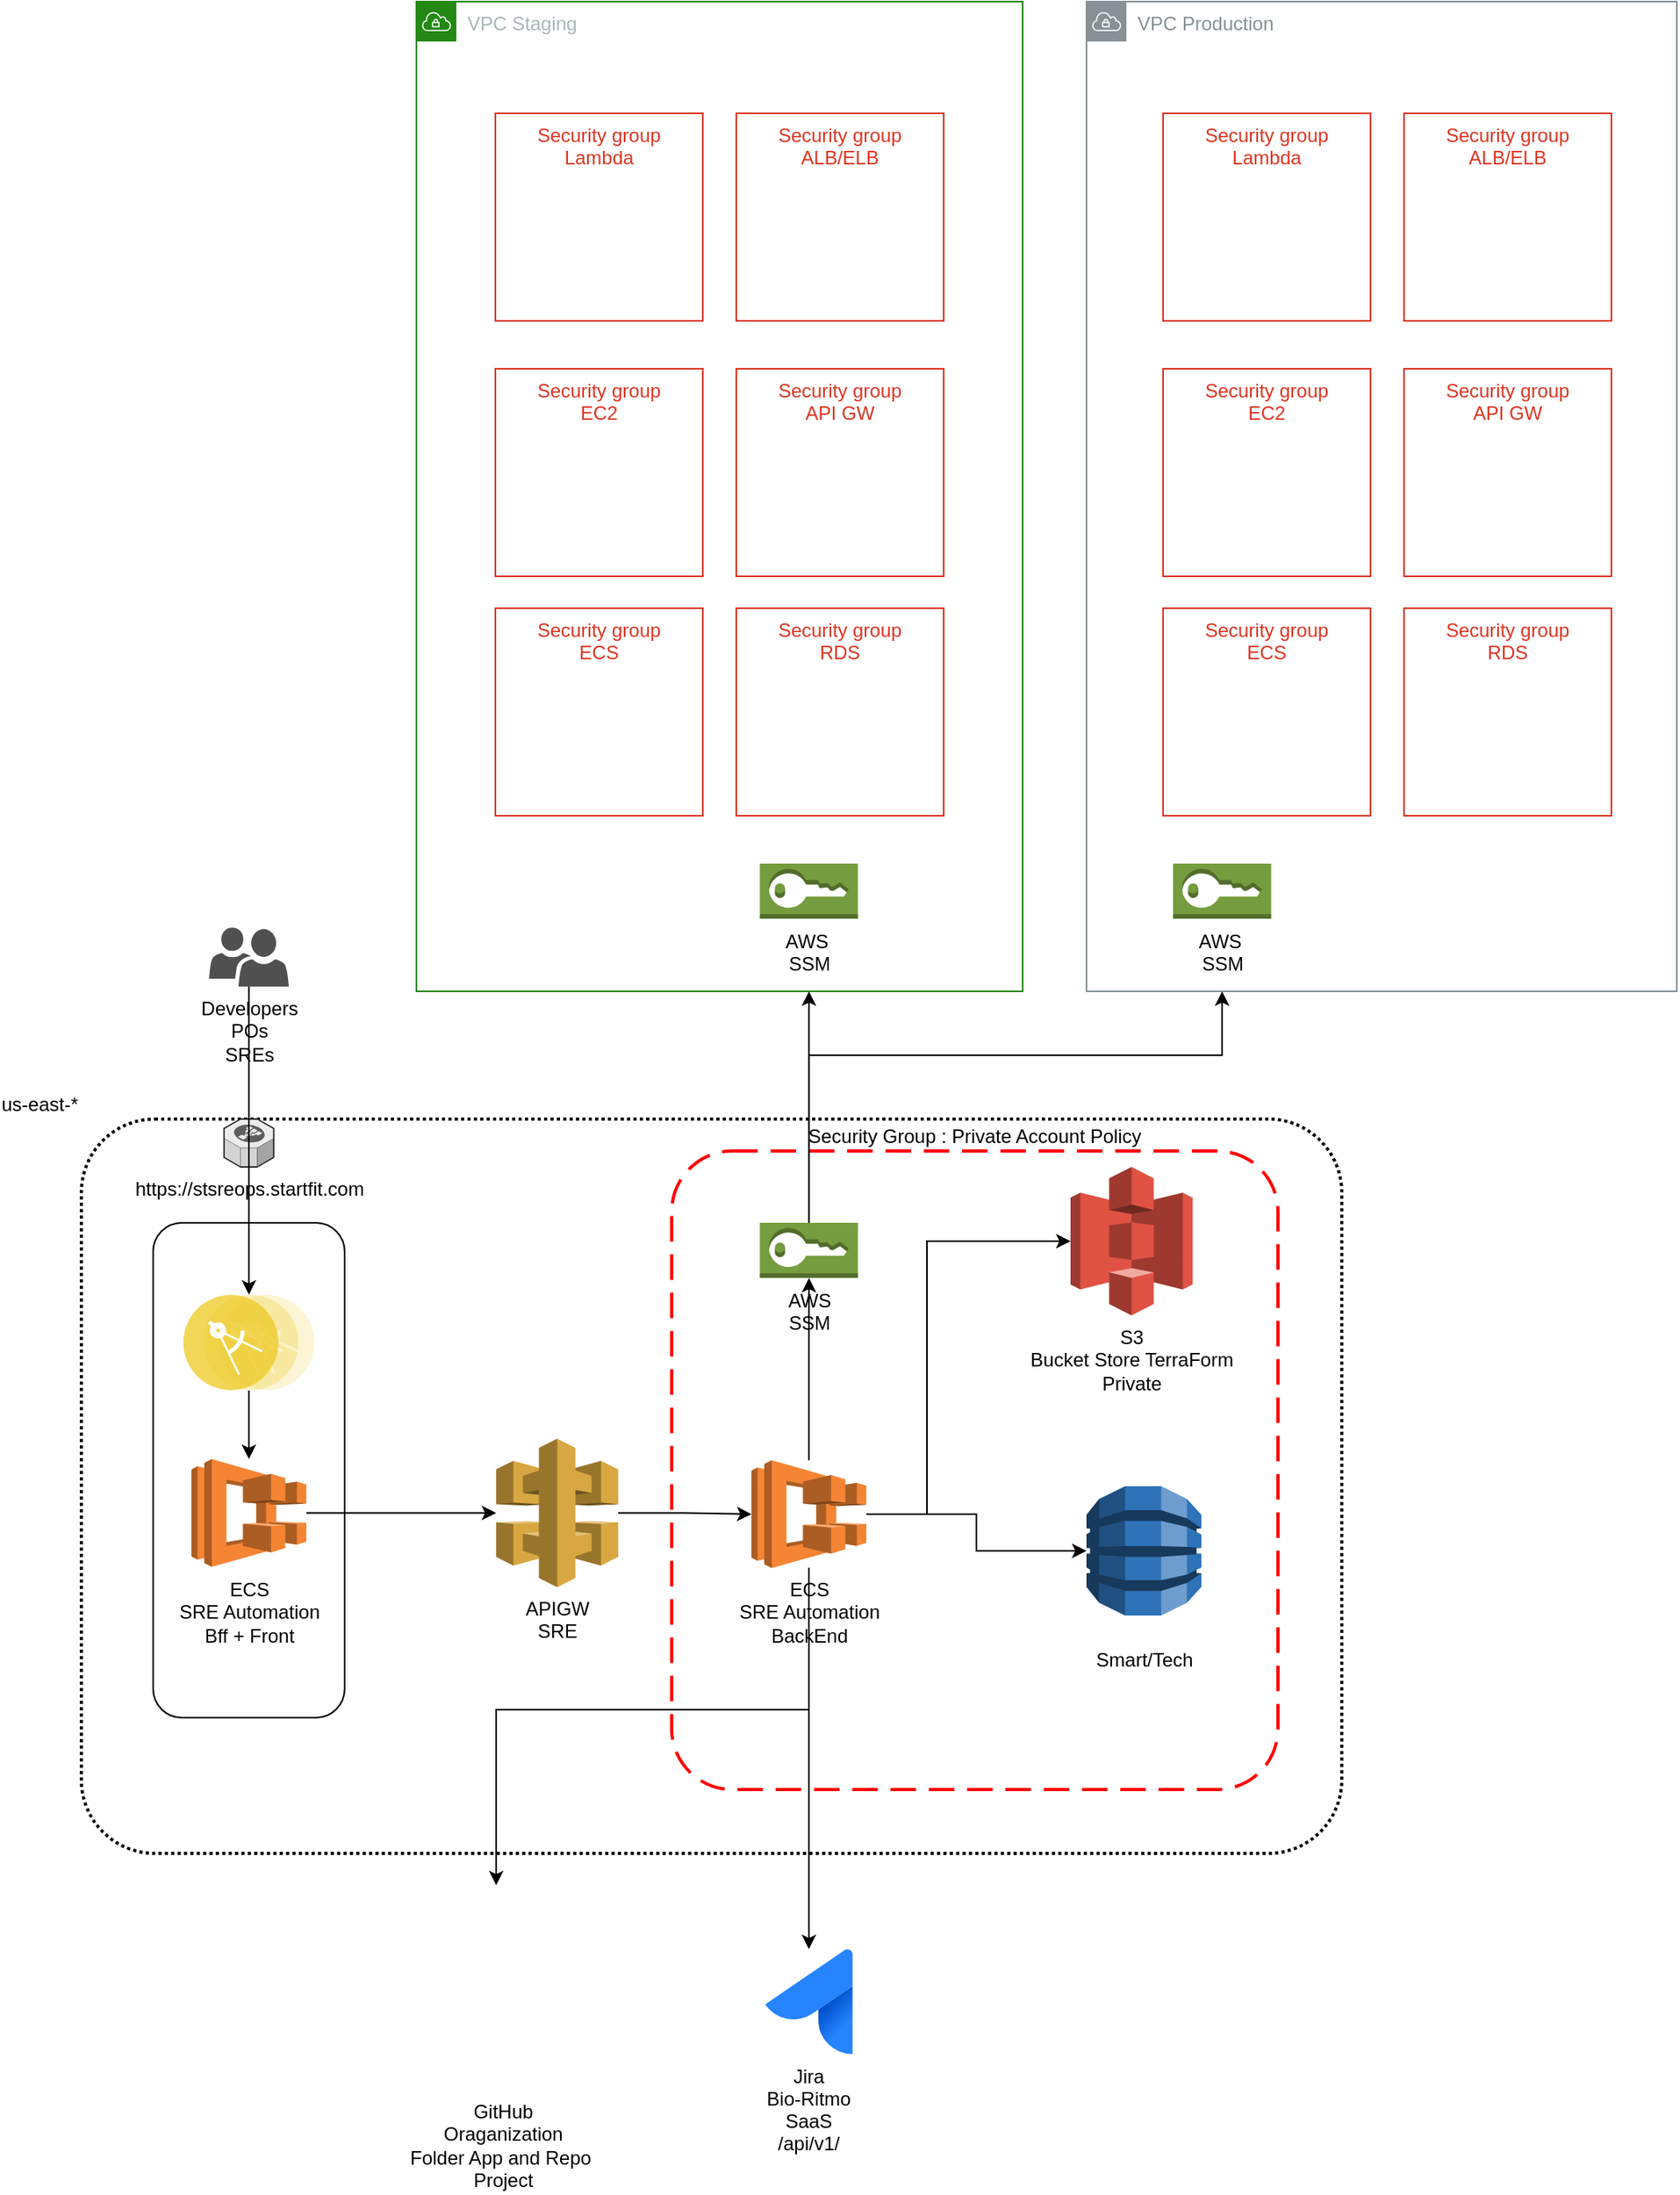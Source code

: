 <mxfile version="20.4.0" type="github">
  <diagram id="_ftMM0IxXb8-_FhVnSZ3" name="Page-1">
    <mxGraphModel dx="1295" dy="2068" grid="1" gridSize="10" guides="1" tooltips="1" connect="1" arrows="1" fold="1" page="1" pageScale="1" pageWidth="850" pageHeight="1100" math="0" shadow="0">
      <root>
        <mxCell id="0" />
        <mxCell id="1" parent="0" />
        <mxCell id="T8KJwZ6w7AE4oxkdTUSo-14" value="us-east-*" style="rounded=1;arcSize=10;dashed=1;fillColor=none;gradientColor=none;dashPattern=1 1;strokeWidth=2;labelPosition=left;verticalLabelPosition=top;align=right;verticalAlign=bottom;" parent="1" vertex="1">
          <mxGeometry x="80" y="310" width="790" height="460" as="geometry" />
        </mxCell>
        <mxCell id="rfStH9Z-_zdo-5SsNmMn-13" value="" style="rounded=1;whiteSpace=wrap;html=1;" parent="1" vertex="1">
          <mxGeometry x="125" y="375" width="120" height="310" as="geometry" />
        </mxCell>
        <mxCell id="T8KJwZ6w7AE4oxkdTUSo-15" value="Security Group : Private Account Policy" style="rounded=1;arcSize=10;dashed=1;strokeColor=#ff0000;fillColor=none;gradientColor=none;dashPattern=8 4;strokeWidth=2;labelPosition=center;verticalLabelPosition=top;align=center;verticalAlign=bottom;" parent="1" vertex="1">
          <mxGeometry x="450" y="330" width="380" height="400" as="geometry" />
        </mxCell>
        <mxCell id="T8KJwZ6w7AE4oxkdTUSo-3" style="edgeStyle=orthogonalEdgeStyle;rounded=0;orthogonalLoop=1;jettySize=auto;html=1;" parent="1" source="T8KJwZ6w7AE4oxkdTUSo-1" target="T8KJwZ6w7AE4oxkdTUSo-2" edge="1">
          <mxGeometry relative="1" as="geometry" />
        </mxCell>
        <mxCell id="T8KJwZ6w7AE4oxkdTUSo-1" value="APIGW&lt;br&gt;SRE" style="outlineConnect=0;dashed=0;verticalLabelPosition=bottom;verticalAlign=top;align=center;html=1;shape=mxgraph.aws3.api_gateway;fillColor=#D9A741;gradientColor=none;" parent="1" vertex="1">
          <mxGeometry x="340" y="510.25" width="76.5" height="93" as="geometry" />
        </mxCell>
        <mxCell id="T8KJwZ6w7AE4oxkdTUSo-13" style="edgeStyle=orthogonalEdgeStyle;rounded=0;orthogonalLoop=1;jettySize=auto;html=1;entryX=0;entryY=0.5;entryDx=0;entryDy=0;entryPerimeter=0;" parent="1" source="T8KJwZ6w7AE4oxkdTUSo-2" target="T8KJwZ6w7AE4oxkdTUSo-12" edge="1">
          <mxGeometry relative="1" as="geometry">
            <Array as="points">
              <mxPoint x="610" y="558" />
              <mxPoint x="610" y="387" />
            </Array>
          </mxGeometry>
        </mxCell>
        <mxCell id="rfStH9Z-_zdo-5SsNmMn-8" style="edgeStyle=orthogonalEdgeStyle;rounded=0;orthogonalLoop=1;jettySize=auto;html=1;" parent="1" source="T8KJwZ6w7AE4oxkdTUSo-2" target="rfStH9Z-_zdo-5SsNmMn-7" edge="1">
          <mxGeometry relative="1" as="geometry">
            <Array as="points">
              <mxPoint x="536" y="680" />
              <mxPoint x="340" y="680" />
            </Array>
          </mxGeometry>
        </mxCell>
        <mxCell id="rfStH9Z-_zdo-5SsNmMn-3" style="edgeStyle=orthogonalEdgeStyle;rounded=0;orthogonalLoop=1;jettySize=auto;html=1;" parent="1" source="T8KJwZ6w7AE4oxkdTUSo-2" target="rfStH9Z-_zdo-5SsNmMn-2" edge="1">
          <mxGeometry relative="1" as="geometry" />
        </mxCell>
        <mxCell id="T8KJwZ6w7AE4oxkdTUSo-5" style="edgeStyle=orthogonalEdgeStyle;rounded=0;orthogonalLoop=1;jettySize=auto;html=1;" parent="1" source="T8KJwZ6w7AE4oxkdTUSo-4" target="T8KJwZ6w7AE4oxkdTUSo-1" edge="1">
          <mxGeometry relative="1" as="geometry" />
        </mxCell>
        <mxCell id="T8KJwZ6w7AE4oxkdTUSo-4" value="ECS&lt;br&gt;SRE Automation&lt;br&gt;Bff + Front" style="outlineConnect=0;dashed=0;verticalLabelPosition=bottom;verticalAlign=top;align=center;html=1;shape=mxgraph.aws3.ecs;fillColor=#F58534;gradientColor=none;" parent="1" vertex="1">
          <mxGeometry x="149" y="523" width="72" height="67.5" as="geometry" />
        </mxCell>
        <mxCell id="T8KJwZ6w7AE4oxkdTUSo-10" style="edgeStyle=orthogonalEdgeStyle;rounded=0;orthogonalLoop=1;jettySize=auto;html=1;entryX=0.5;entryY=0;entryDx=0;entryDy=0;startArrow=none;" parent="1" source="rfStH9Z-_zdo-5SsNmMn-13" target="T8KJwZ6w7AE4oxkdTUSo-9" edge="1">
          <mxGeometry relative="1" as="geometry" />
        </mxCell>
        <mxCell id="T8KJwZ6w7AE4oxkdTUSo-6" value="Developers&lt;br&gt;POs&lt;br&gt;SREs" style="sketch=0;pointerEvents=1;shadow=0;dashed=0;html=1;strokeColor=none;labelPosition=center;verticalLabelPosition=bottom;verticalAlign=top;align=center;fillColor=#505050;shape=mxgraph.mscae.intune.user_group" parent="1" vertex="1">
          <mxGeometry x="160" y="190" width="50" height="37" as="geometry" />
        </mxCell>
        <mxCell id="T8KJwZ6w7AE4oxkdTUSo-11" style="edgeStyle=orthogonalEdgeStyle;rounded=0;orthogonalLoop=1;jettySize=auto;html=1;" parent="1" source="T8KJwZ6w7AE4oxkdTUSo-9" target="T8KJwZ6w7AE4oxkdTUSo-4" edge="1">
          <mxGeometry relative="1" as="geometry" />
        </mxCell>
        <mxCell id="T8KJwZ6w7AE4oxkdTUSo-9" value="" style="aspect=fixed;perimeter=ellipsePerimeter;html=1;align=center;shadow=0;dashed=0;fontColor=#4277BB;labelBackgroundColor=#ffffff;fontSize=12;spacingTop=3;image;image=img/lib/ibm/applications/microservice.svg;" parent="1" vertex="1">
          <mxGeometry x="143.9" y="420" width="82.2" height="60" as="geometry" />
        </mxCell>
        <mxCell id="T8KJwZ6w7AE4oxkdTUSo-12" value="S3&lt;br&gt;Bucket Store TerraForm&lt;br&gt;Private" style="outlineConnect=0;dashed=0;verticalLabelPosition=bottom;verticalAlign=top;align=center;html=1;shape=mxgraph.aws3.s3;fillColor=#E05243;gradientColor=none;" parent="1" vertex="1">
          <mxGeometry x="700" y="340" width="76.5" height="93" as="geometry" />
        </mxCell>
        <mxCell id="rfStH9Z-_zdo-5SsNmMn-2" value="Jira&#xa;Bio-Ritmo&#xa;SaaS&#xa;/api/v1/" style="image;image=img/lib/atlassian/Jira_Core_Logo.svg;" parent="1" vertex="1">
          <mxGeometry x="508.5" y="830" width="55" height="66" as="geometry" />
        </mxCell>
        <mxCell id="rfStH9Z-_zdo-5SsNmMn-7" value="GitHub&lt;br&gt;Oraganization&lt;br&gt;Folder App and Repo&amp;nbsp;&lt;br&gt;Project" style="shape=image;html=1;verticalAlign=top;verticalLabelPosition=bottom;labelBackgroundColor=#ffffff;imageAspect=0;aspect=fixed;image=https://cdn1.iconfinder.com/data/icons/picons-social/57/github-128.png" parent="1" vertex="1">
          <mxGeometry x="280" y="790" width="128" height="128" as="geometry" />
        </mxCell>
        <mxCell id="rfStH9Z-_zdo-5SsNmMn-10" style="edgeStyle=orthogonalEdgeStyle;rounded=0;orthogonalLoop=1;jettySize=auto;html=1;entryX=0;entryY=0.5;entryDx=0;entryDy=0;entryPerimeter=0;" parent="1" source="T8KJwZ6w7AE4oxkdTUSo-2" target="rfStH9Z-_zdo-5SsNmMn-9" edge="1">
          <mxGeometry relative="1" as="geometry" />
        </mxCell>
        <mxCell id="rfStH9Z-_zdo-5SsNmMn-15" style="edgeStyle=orthogonalEdgeStyle;rounded=0;orthogonalLoop=1;jettySize=auto;html=1;" parent="1" source="T8KJwZ6w7AE4oxkdTUSo-2" target="rfStH9Z-_zdo-5SsNmMn-11" edge="1">
          <mxGeometry relative="1" as="geometry" />
        </mxCell>
        <mxCell id="T8KJwZ6w7AE4oxkdTUSo-2" value="ECS&lt;br&gt;SRE Automation&lt;br&gt;BackEnd" style="outlineConnect=0;dashed=0;verticalLabelPosition=bottom;verticalAlign=top;align=center;html=1;shape=mxgraph.aws3.ecs;fillColor=#F58534;gradientColor=none;" parent="1" vertex="1">
          <mxGeometry x="500" y="523.75" width="72" height="67.5" as="geometry" />
        </mxCell>
        <mxCell id="rfStH9Z-_zdo-5SsNmMn-9" value="&lt;br&gt;Smart/Tech&lt;br&gt;" style="outlineConnect=0;dashed=0;verticalLabelPosition=bottom;verticalAlign=top;align=center;html=1;shape=mxgraph.aws3.dynamo_db;fillColor=#2E73B8;gradientColor=none;" parent="1" vertex="1">
          <mxGeometry x="710" y="540" width="72" height="81" as="geometry" />
        </mxCell>
        <mxCell id="rfStH9Z-_zdo-5SsNmMn-18" style="edgeStyle=orthogonalEdgeStyle;rounded=0;orthogonalLoop=1;jettySize=auto;html=1;" parent="1" source="rfStH9Z-_zdo-5SsNmMn-11" target="rfStH9Z-_zdo-5SsNmMn-16" edge="1">
          <mxGeometry relative="1" as="geometry">
            <Array as="points">
              <mxPoint x="536" y="270" />
              <mxPoint x="536" y="270" />
            </Array>
          </mxGeometry>
        </mxCell>
        <mxCell id="rfStH9Z-_zdo-5SsNmMn-19" style="edgeStyle=orthogonalEdgeStyle;rounded=0;orthogonalLoop=1;jettySize=auto;html=1;" parent="1" source="rfStH9Z-_zdo-5SsNmMn-11" target="rfStH9Z-_zdo-5SsNmMn-17" edge="1">
          <mxGeometry relative="1" as="geometry">
            <Array as="points">
              <mxPoint x="536" y="270" />
              <mxPoint x="795" y="270" />
            </Array>
          </mxGeometry>
        </mxCell>
        <mxCell id="rfStH9Z-_zdo-5SsNmMn-11" value="AWS&lt;br&gt;SSM" style="outlineConnect=0;dashed=0;verticalLabelPosition=bottom;verticalAlign=top;align=center;html=1;shape=mxgraph.aws3.sts;fillColor=#759C3E;gradientColor=none;" parent="1" vertex="1">
          <mxGeometry x="505.25" y="375" width="61.5" height="34.5" as="geometry" />
        </mxCell>
        <mxCell id="rfStH9Z-_zdo-5SsNmMn-12" value="https://stsreops.startfit.com" style="verticalLabelPosition=bottom;html=1;verticalAlign=top;strokeWidth=1;align=center;outlineConnect=0;dashed=0;outlineConnect=0;shape=mxgraph.aws3d.elasticLoadBalancing;fillColor=#ECECEC;strokeColor=#5E5E5E;aspect=fixed;" parent="1" vertex="1">
          <mxGeometry x="169.35" y="310" width="31.3" height="30" as="geometry" />
        </mxCell>
        <mxCell id="rfStH9Z-_zdo-5SsNmMn-14" value="" style="edgeStyle=orthogonalEdgeStyle;rounded=0;orthogonalLoop=1;jettySize=auto;html=1;entryX=0.5;entryY=0;entryDx=0;entryDy=0;endArrow=none;" parent="1" source="T8KJwZ6w7AE4oxkdTUSo-6" target="rfStH9Z-_zdo-5SsNmMn-13" edge="1">
          <mxGeometry relative="1" as="geometry">
            <mxPoint x="185" y="227" as="sourcePoint" />
            <mxPoint x="185" y="420" as="targetPoint" />
          </mxGeometry>
        </mxCell>
        <mxCell id="rfStH9Z-_zdo-5SsNmMn-16" value="VPC Staging" style="points=[[0,0],[0.25,0],[0.5,0],[0.75,0],[1,0],[1,0.25],[1,0.5],[1,0.75],[1,1],[0.75,1],[0.5,1],[0.25,1],[0,1],[0,0.75],[0,0.5],[0,0.25]];outlineConnect=0;gradientColor=none;html=1;whiteSpace=wrap;fontSize=12;fontStyle=0;container=1;pointerEvents=0;collapsible=0;recursiveResize=0;shape=mxgraph.aws4.group;grIcon=mxgraph.aws4.group_vpc;strokeColor=#248814;fillColor=none;verticalAlign=top;align=left;spacingLeft=30;fontColor=#AAB7B8;dashed=0;" parent="1" vertex="1">
          <mxGeometry x="290" y="-390" width="380" height="620" as="geometry" />
        </mxCell>
        <mxCell id="rfStH9Z-_zdo-5SsNmMn-20" value="AWS&amp;nbsp;&lt;br&gt;SSM&lt;br&gt;" style="outlineConnect=0;dashed=0;verticalLabelPosition=bottom;verticalAlign=top;align=center;html=1;shape=mxgraph.aws3.sts;fillColor=#759C3E;gradientColor=none;" parent="rfStH9Z-_zdo-5SsNmMn-16" vertex="1">
          <mxGeometry x="215.25" y="540" width="61.5" height="34.5" as="geometry" />
        </mxCell>
        <mxCell id="rfStH9Z-_zdo-5SsNmMn-22" value="Security group&#xa;ECS" style="fillColor=none;strokeColor=#DD3522;verticalAlign=top;fontStyle=0;fontColor=#DD3522;" parent="rfStH9Z-_zdo-5SsNmMn-16" vertex="1">
          <mxGeometry x="49.5" y="380" width="130" height="130" as="geometry" />
        </mxCell>
        <mxCell id="rfStH9Z-_zdo-5SsNmMn-23" value="Security group&#xa;RDS" style="fillColor=none;strokeColor=#DD3522;verticalAlign=top;fontStyle=0;fontColor=#DD3522;" parent="rfStH9Z-_zdo-5SsNmMn-16" vertex="1">
          <mxGeometry x="200.5" y="380" width="130" height="130" as="geometry" />
        </mxCell>
        <mxCell id="rfStH9Z-_zdo-5SsNmMn-24" value="Security group&#xa;EC2" style="fillColor=none;strokeColor=#DD3522;verticalAlign=top;fontStyle=0;fontColor=#DD3522;" parent="rfStH9Z-_zdo-5SsNmMn-16" vertex="1">
          <mxGeometry x="49.5" y="230" width="130" height="130" as="geometry" />
        </mxCell>
        <mxCell id="rfStH9Z-_zdo-5SsNmMn-25" value="Security group&#xa;API GW" style="fillColor=none;strokeColor=#DD3522;verticalAlign=top;fontStyle=0;fontColor=#DD3522;" parent="rfStH9Z-_zdo-5SsNmMn-16" vertex="1">
          <mxGeometry x="200.5" y="230" width="130" height="130" as="geometry" />
        </mxCell>
        <mxCell id="rfStH9Z-_zdo-5SsNmMn-26" value="Security group&#xa;Lambda" style="fillColor=none;strokeColor=#DD3522;verticalAlign=top;fontStyle=0;fontColor=#DD3522;" parent="rfStH9Z-_zdo-5SsNmMn-16" vertex="1">
          <mxGeometry x="49.5" y="70" width="130" height="130" as="geometry" />
        </mxCell>
        <mxCell id="rfStH9Z-_zdo-5SsNmMn-27" value="Security group&#xa;ALB/ELB" style="fillColor=none;strokeColor=#DD3522;verticalAlign=top;fontStyle=0;fontColor=#DD3522;" parent="rfStH9Z-_zdo-5SsNmMn-16" vertex="1">
          <mxGeometry x="200.5" y="70" width="130" height="130" as="geometry" />
        </mxCell>
        <mxCell id="rfStH9Z-_zdo-5SsNmMn-17" value="VPC Production" style="sketch=0;outlineConnect=0;gradientColor=none;html=1;whiteSpace=wrap;fontSize=12;fontStyle=0;shape=mxgraph.aws4.group;grIcon=mxgraph.aws4.group_vpc;strokeColor=#879196;fillColor=none;verticalAlign=top;align=left;spacingLeft=30;fontColor=#879196;dashed=0;" parent="1" vertex="1">
          <mxGeometry x="710" y="-390" width="370" height="620" as="geometry" />
        </mxCell>
        <mxCell id="rfStH9Z-_zdo-5SsNmMn-21" value="AWS&amp;nbsp;&lt;br&gt;SSM" style="outlineConnect=0;dashed=0;verticalLabelPosition=bottom;verticalAlign=top;align=center;html=1;shape=mxgraph.aws3.sts;fillColor=#759C3E;gradientColor=none;" parent="1" vertex="1">
          <mxGeometry x="764.25" y="150" width="61.5" height="34.5" as="geometry" />
        </mxCell>
        <mxCell id="rfStH9Z-_zdo-5SsNmMn-28" value="Security group&#xa;ECS" style="fillColor=none;strokeColor=#DD3522;verticalAlign=top;fontStyle=0;fontColor=#DD3522;" parent="1" vertex="1">
          <mxGeometry x="758" y="-10" width="130" height="130" as="geometry" />
        </mxCell>
        <mxCell id="rfStH9Z-_zdo-5SsNmMn-29" value="Security group&#xa;RDS" style="fillColor=none;strokeColor=#DD3522;verticalAlign=top;fontStyle=0;fontColor=#DD3522;" parent="1" vertex="1">
          <mxGeometry x="909" y="-10" width="130" height="130" as="geometry" />
        </mxCell>
        <mxCell id="rfStH9Z-_zdo-5SsNmMn-30" value="Security group&#xa;EC2" style="fillColor=none;strokeColor=#DD3522;verticalAlign=top;fontStyle=0;fontColor=#DD3522;" parent="1" vertex="1">
          <mxGeometry x="758" y="-160" width="130" height="130" as="geometry" />
        </mxCell>
        <mxCell id="rfStH9Z-_zdo-5SsNmMn-31" value="Security group&#xa;API GW" style="fillColor=none;strokeColor=#DD3522;verticalAlign=top;fontStyle=0;fontColor=#DD3522;" parent="1" vertex="1">
          <mxGeometry x="909" y="-160" width="130" height="130" as="geometry" />
        </mxCell>
        <mxCell id="rfStH9Z-_zdo-5SsNmMn-32" value="Security group&#xa;Lambda" style="fillColor=none;strokeColor=#DD3522;verticalAlign=top;fontStyle=0;fontColor=#DD3522;" parent="1" vertex="1">
          <mxGeometry x="758" y="-320" width="130" height="130" as="geometry" />
        </mxCell>
        <mxCell id="rfStH9Z-_zdo-5SsNmMn-33" value="Security group&#xa;ALB/ELB" style="fillColor=none;strokeColor=#DD3522;verticalAlign=top;fontStyle=0;fontColor=#DD3522;" parent="1" vertex="1">
          <mxGeometry x="909" y="-320" width="130" height="130" as="geometry" />
        </mxCell>
      </root>
    </mxGraphModel>
  </diagram>
</mxfile>
